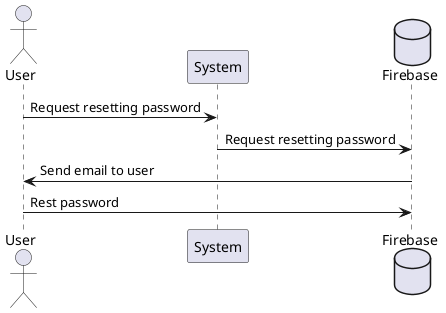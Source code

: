 @startuml seqeunce

actor "User" as U
participant "System" as S
database "Firebase" as F

U -> S: Request resetting password
S -> F: Request resetting password
F -> U: Send email to user
U -> F: Rest password

@enduml
